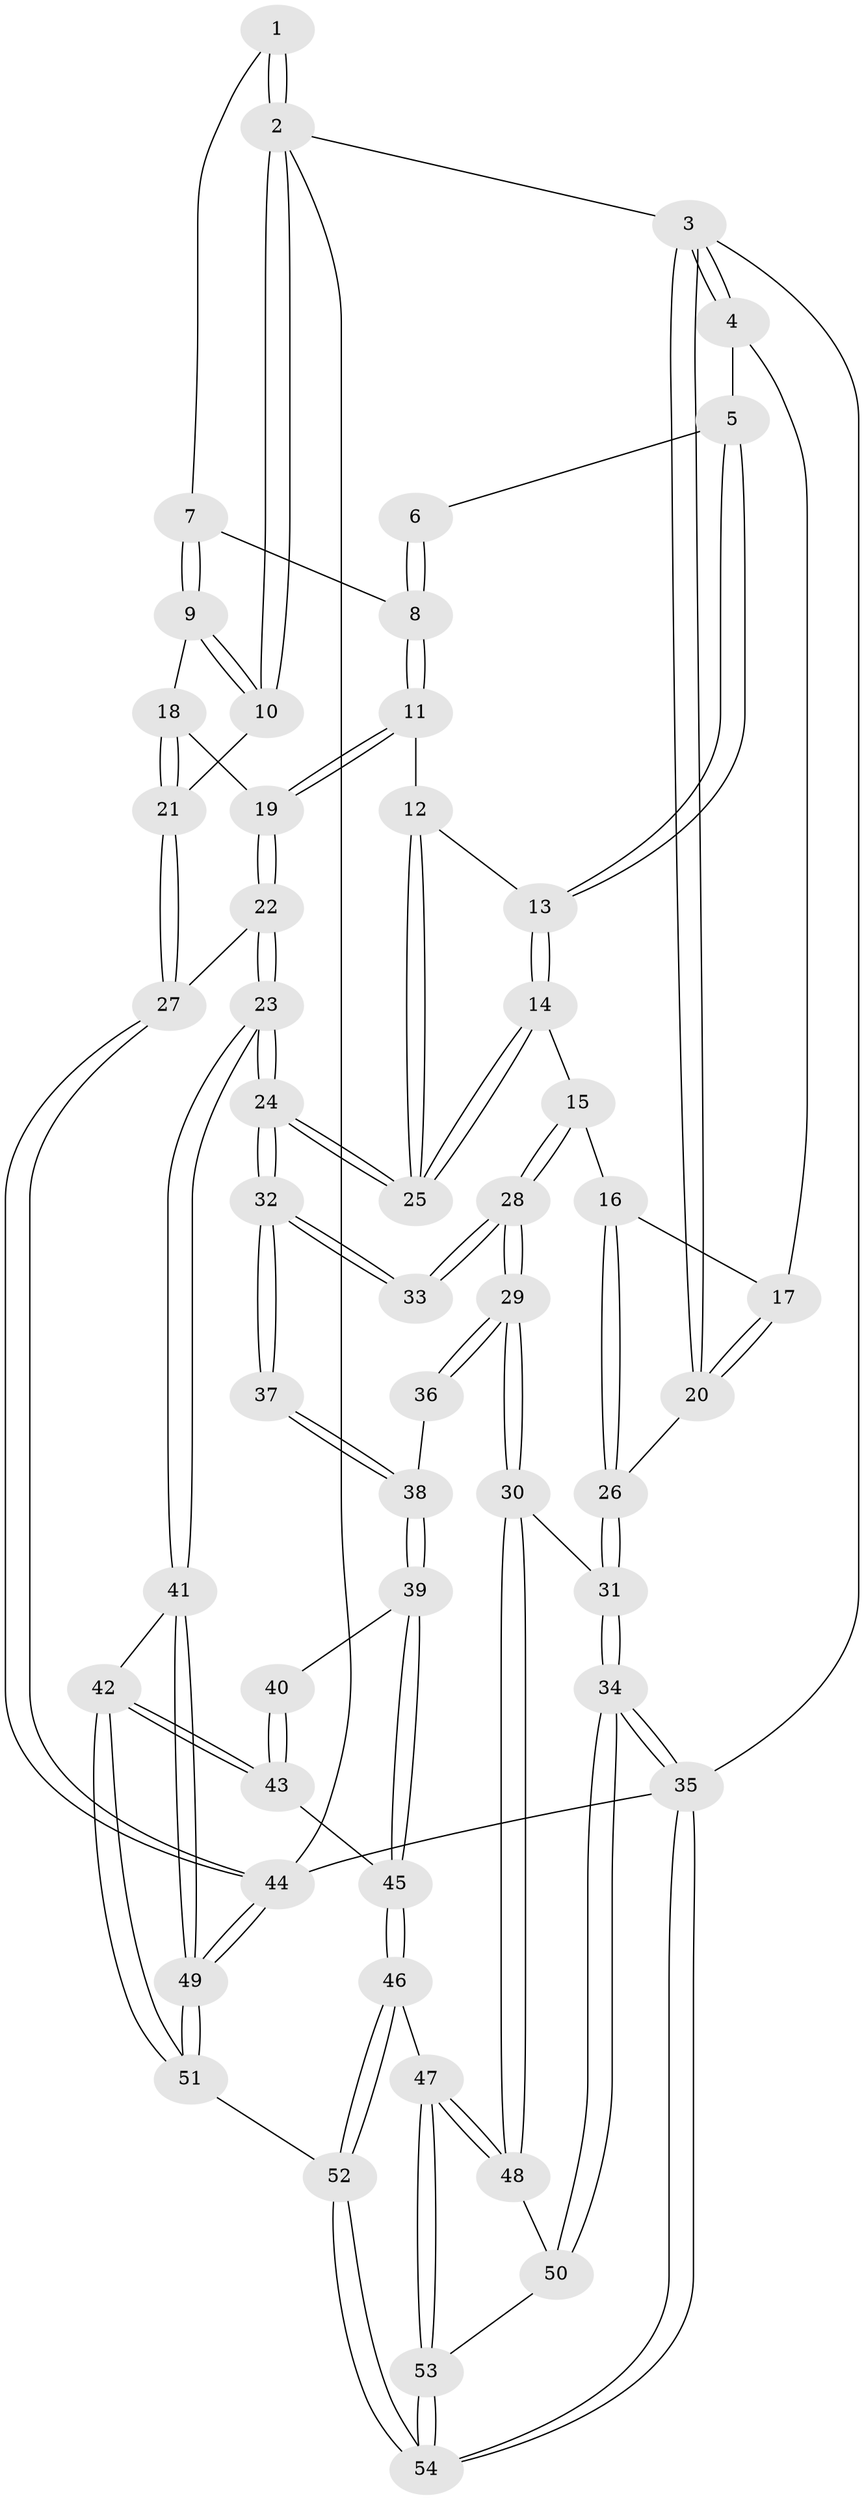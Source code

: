 // coarse degree distribution, {4: 0.375, 7: 0.03125, 3: 0.28125, 5: 0.1875, 6: 0.09375, 2: 0.03125}
// Generated by graph-tools (version 1.1) at 2025/42/03/06/25 10:42:35]
// undirected, 54 vertices, 132 edges
graph export_dot {
graph [start="1"]
  node [color=gray90,style=filled];
  1 [pos="+0.7459622566112063+0"];
  2 [pos="+1+0"];
  3 [pos="+0+0"];
  4 [pos="+0+0"];
  5 [pos="+0.4660604181784458+0"];
  6 [pos="+0.635632073157135+0"];
  7 [pos="+0.8177279612917528+0.07931766633177391"];
  8 [pos="+0.7218385120040954+0.1366156244425331"];
  9 [pos="+0.889054878084252+0.1534790139908812"];
  10 [pos="+1+0"];
  11 [pos="+0.6712145127415625+0.21764811565146563"];
  12 [pos="+0.6206751428350551+0.20930133386476668"];
  13 [pos="+0.43196631949455433+0.1440352050690661"];
  14 [pos="+0.4020718122717545+0.18255614436927223"];
  15 [pos="+0.31775223827834126+0.24015053995626906"];
  16 [pos="+0.26188013532368554+0.22056070310897652"];
  17 [pos="+0.1530850062228313+0.13303480692417827"];
  18 [pos="+0.8873723913639341+0.16527578981595464"];
  19 [pos="+0.766043006245131+0.2874082203395071"];
  20 [pos="+0+0.2605781898364995"];
  21 [pos="+1+0.4424775194660391"];
  22 [pos="+0.8195390738459857+0.4976563721432557"];
  23 [pos="+0.7376485489471417+0.558982342230804"];
  24 [pos="+0.6321308100649659+0.539987259888293"];
  25 [pos="+0.6172263070981329+0.5093014778694044"];
  26 [pos="+0+0.33886728103181013"];
  27 [pos="+1+0.48294500017939246"];
  28 [pos="+0.2442104226833052+0.5320645714028321"];
  29 [pos="+0.2366263843952656+0.540014022568776"];
  30 [pos="+0.17623998078134262+0.5909793967000708"];
  31 [pos="+0+0.590239387360442"];
  32 [pos="+0.5939701366175335+0.5526491518940635"];
  33 [pos="+0.5718110224384717+0.5533292221598792"];
  34 [pos="+0+1"];
  35 [pos="+0+1"];
  36 [pos="+0.4480636835298029+0.6990564612851821"];
  37 [pos="+0.5748972998042124+0.5955963010176885"];
  38 [pos="+0.46100751205039786+0.7311046368010612"];
  39 [pos="+0.4643050303458634+0.7943987913590432"];
  40 [pos="+0.5653248022250337+0.6254835847900401"];
  41 [pos="+0.748770493000956+0.7759883248311257"];
  42 [pos="+0.5728054022587622+0.8461632082437162"];
  43 [pos="+0.5286025305217416+0.832551411618444"];
  44 [pos="+1+1"];
  45 [pos="+0.46099878767609703+0.827197172387196"];
  46 [pos="+0.39472142360876405+0.8522068014566695"];
  47 [pos="+0.27382005382312724+0.8086421069212825"];
  48 [pos="+0.265532310680682+0.7983636239163963"];
  49 [pos="+1+1"];
  50 [pos="+0.08927265766620761+0.9131734335807103"];
  51 [pos="+0.5956169424482382+1"];
  52 [pos="+0.4626846144561656+1"];
  53 [pos="+0.2271132478554343+0.9920875437195744"];
  54 [pos="+0.1935808025815812+1"];
  1 -- 2;
  1 -- 2;
  1 -- 7;
  2 -- 3;
  2 -- 10;
  2 -- 10;
  2 -- 44;
  3 -- 4;
  3 -- 4;
  3 -- 20;
  3 -- 20;
  3 -- 35;
  4 -- 5;
  4 -- 17;
  5 -- 6;
  5 -- 13;
  5 -- 13;
  6 -- 8;
  6 -- 8;
  7 -- 8;
  7 -- 9;
  7 -- 9;
  8 -- 11;
  8 -- 11;
  9 -- 10;
  9 -- 10;
  9 -- 18;
  10 -- 21;
  11 -- 12;
  11 -- 19;
  11 -- 19;
  12 -- 13;
  12 -- 25;
  12 -- 25;
  13 -- 14;
  13 -- 14;
  14 -- 15;
  14 -- 25;
  14 -- 25;
  15 -- 16;
  15 -- 28;
  15 -- 28;
  16 -- 17;
  16 -- 26;
  16 -- 26;
  17 -- 20;
  17 -- 20;
  18 -- 19;
  18 -- 21;
  18 -- 21;
  19 -- 22;
  19 -- 22;
  20 -- 26;
  21 -- 27;
  21 -- 27;
  22 -- 23;
  22 -- 23;
  22 -- 27;
  23 -- 24;
  23 -- 24;
  23 -- 41;
  23 -- 41;
  24 -- 25;
  24 -- 25;
  24 -- 32;
  24 -- 32;
  26 -- 31;
  26 -- 31;
  27 -- 44;
  27 -- 44;
  28 -- 29;
  28 -- 29;
  28 -- 33;
  28 -- 33;
  29 -- 30;
  29 -- 30;
  29 -- 36;
  29 -- 36;
  30 -- 31;
  30 -- 48;
  30 -- 48;
  31 -- 34;
  31 -- 34;
  32 -- 33;
  32 -- 33;
  32 -- 37;
  32 -- 37;
  34 -- 35;
  34 -- 35;
  34 -- 50;
  34 -- 50;
  35 -- 54;
  35 -- 54;
  35 -- 44;
  36 -- 38;
  37 -- 38;
  37 -- 38;
  38 -- 39;
  38 -- 39;
  39 -- 40;
  39 -- 45;
  39 -- 45;
  40 -- 43;
  40 -- 43;
  41 -- 42;
  41 -- 49;
  41 -- 49;
  42 -- 43;
  42 -- 43;
  42 -- 51;
  42 -- 51;
  43 -- 45;
  44 -- 49;
  44 -- 49;
  45 -- 46;
  45 -- 46;
  46 -- 47;
  46 -- 52;
  46 -- 52;
  47 -- 48;
  47 -- 48;
  47 -- 53;
  47 -- 53;
  48 -- 50;
  49 -- 51;
  49 -- 51;
  50 -- 53;
  51 -- 52;
  52 -- 54;
  52 -- 54;
  53 -- 54;
  53 -- 54;
}
